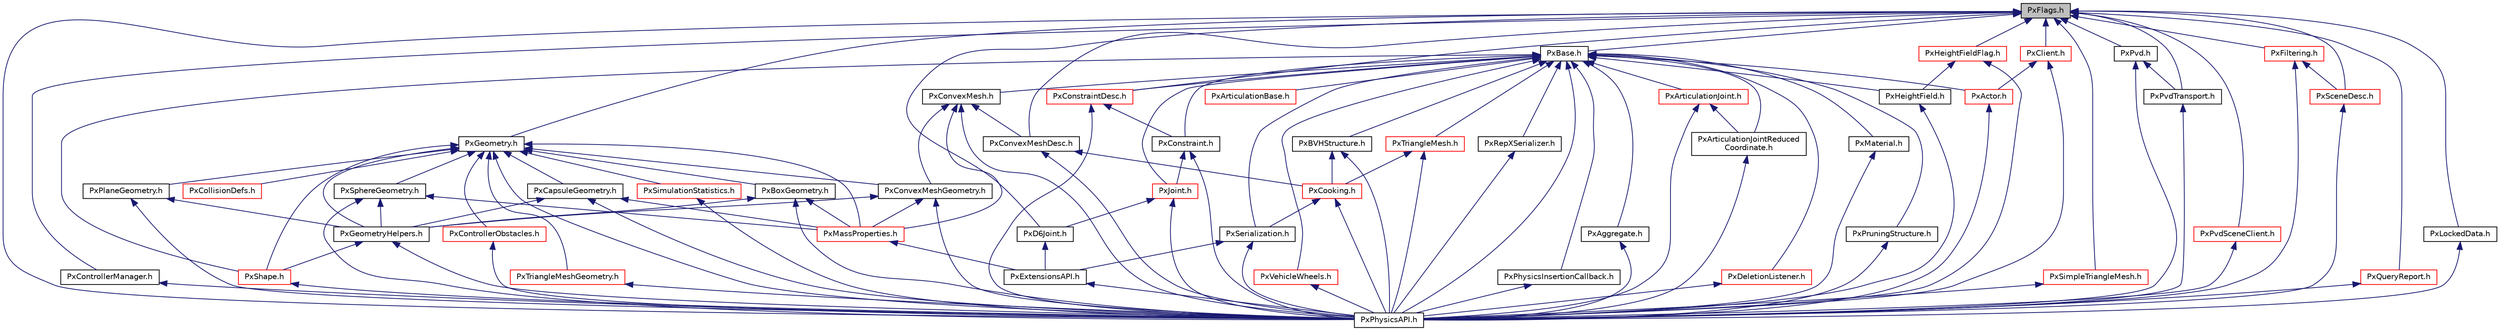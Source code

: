 digraph "PxFlags.h"
{
  edge [fontname="Helvetica",fontsize="10",labelfontname="Helvetica",labelfontsize="10"];
  node [fontname="Helvetica",fontsize="10",shape=record];
  Node0 [label="PxFlags.h",height=0.2,width=0.4,color="black", fillcolor="grey75", style="filled", fontcolor="black"];
  Node0 -> Node1 [dir="back",color="midnightblue",fontsize="10",style="solid",fontname="Helvetica"];
  Node1 [label="PxControllerManager.h",height=0.2,width=0.4,color="black", fillcolor="white", style="filled",URL="$PxControllerManager_8h.html"];
  Node1 -> Node2 [dir="back",color="midnightblue",fontsize="10",style="solid",fontname="Helvetica"];
  Node2 [label="PxPhysicsAPI.h",height=0.2,width=0.4,color="black", fillcolor="white", style="filled",URL="$PxPhysicsAPI_8h.html"];
  Node0 -> Node3 [dir="back",color="midnightblue",fontsize="10",style="solid",fontname="Helvetica"];
  Node3 [label="PxBase.h",height=0.2,width=0.4,color="black", fillcolor="white", style="filled",URL="$PxBase_8h.html"];
  Node3 -> Node4 [dir="back",color="midnightblue",fontsize="10",style="solid",fontname="Helvetica"];
  Node4 [label="PxPhysicsInsertionCallback.h",height=0.2,width=0.4,color="black", fillcolor="white", style="filled",URL="$PxPhysicsInsertionCallback_8h.html"];
  Node4 -> Node2 [dir="back",color="midnightblue",fontsize="10",style="solid",fontname="Helvetica"];
  Node3 -> Node5 [dir="back",color="midnightblue",fontsize="10",style="solid",fontname="Helvetica"];
  Node5 [label="PxJoint.h",height=0.2,width=0.4,color="red", fillcolor="white", style="filled",URL="$PxJoint_8h.html"];
  Node5 -> Node8 [dir="back",color="midnightblue",fontsize="10",style="solid",fontname="Helvetica"];
  Node8 [label="PxD6Joint.h",height=0.2,width=0.4,color="black", fillcolor="white", style="filled",URL="$PxD6Joint_8h.html"];
  Node8 -> Node7 [dir="back",color="midnightblue",fontsize="10",style="solid",fontname="Helvetica"];
  Node7 [label="PxExtensionsAPI.h",height=0.2,width=0.4,color="black", fillcolor="white", style="filled",URL="$PxExtensionsAPI_8h.html"];
  Node7 -> Node2 [dir="back",color="midnightblue",fontsize="10",style="solid",fontname="Helvetica"];
  Node5 -> Node2 [dir="back",color="midnightblue",fontsize="10",style="solid",fontname="Helvetica"];
  Node3 -> Node15 [dir="back",color="midnightblue",fontsize="10",style="solid",fontname="Helvetica"];
  Node15 [label="PxRepXSerializer.h",height=0.2,width=0.4,color="black", fillcolor="white", style="filled",URL="$PxRepXSerializer_8h.html"];
  Node15 -> Node2 [dir="back",color="midnightblue",fontsize="10",style="solid",fontname="Helvetica"];
  Node3 -> Node16 [dir="back",color="midnightblue",fontsize="10",style="solid",fontname="Helvetica"];
  Node16 [label="PxSerialization.h",height=0.2,width=0.4,color="black", fillcolor="white", style="filled",URL="$PxSerialization_8h.html"];
  Node16 -> Node7 [dir="back",color="midnightblue",fontsize="10",style="solid",fontname="Helvetica"];
  Node16 -> Node2 [dir="back",color="midnightblue",fontsize="10",style="solid",fontname="Helvetica"];
  Node3 -> Node17 [dir="back",color="midnightblue",fontsize="10",style="solid",fontname="Helvetica"];
  Node17 [label="PxBVHStructure.h",height=0.2,width=0.4,color="black", fillcolor="white", style="filled",URL="$PxBVHStructure_8h.html"];
  Node17 -> Node18 [dir="back",color="midnightblue",fontsize="10",style="solid",fontname="Helvetica"];
  Node18 [label="PxCooking.h",height=0.2,width=0.4,color="red", fillcolor="white", style="filled",URL="$PxCooking_8h.html"];
  Node18 -> Node16 [dir="back",color="midnightblue",fontsize="10",style="solid",fontname="Helvetica"];
  Node18 -> Node2 [dir="back",color="midnightblue",fontsize="10",style="solid",fontname="Helvetica"];
  Node17 -> Node2 [dir="back",color="midnightblue",fontsize="10",style="solid",fontname="Helvetica"];
  Node3 -> Node20 [dir="back",color="midnightblue",fontsize="10",style="solid",fontname="Helvetica"];
  Node20 [label="PxConvexMesh.h",height=0.2,width=0.4,color="black", fillcolor="white", style="filled",URL="$PxConvexMesh_8h.html"];
  Node20 -> Node21 [dir="back",color="midnightblue",fontsize="10",style="solid",fontname="Helvetica"];
  Node21 [label="PxConvexMeshDesc.h",height=0.2,width=0.4,color="black", fillcolor="white", style="filled",URL="$PxConvexMeshDesc_8h.html"];
  Node21 -> Node18 [dir="back",color="midnightblue",fontsize="10",style="solid",fontname="Helvetica"];
  Node21 -> Node2 [dir="back",color="midnightblue",fontsize="10",style="solid",fontname="Helvetica"];
  Node20 -> Node22 [dir="back",color="midnightblue",fontsize="10",style="solid",fontname="Helvetica"];
  Node22 [label="PxMassProperties.h",height=0.2,width=0.4,color="red", fillcolor="white", style="filled",URL="$PxMassProperties_8h.html"];
  Node22 -> Node7 [dir="back",color="midnightblue",fontsize="10",style="solid",fontname="Helvetica"];
  Node20 -> Node24 [dir="back",color="midnightblue",fontsize="10",style="solid",fontname="Helvetica"];
  Node24 [label="PxConvexMeshGeometry.h",height=0.2,width=0.4,color="black", fillcolor="white", style="filled",URL="$PxConvexMeshGeometry_8h.html"];
  Node24 -> Node22 [dir="back",color="midnightblue",fontsize="10",style="solid",fontname="Helvetica"];
  Node24 -> Node25 [dir="back",color="midnightblue",fontsize="10",style="solid",fontname="Helvetica"];
  Node25 [label="PxGeometryHelpers.h",height=0.2,width=0.4,color="black", fillcolor="white", style="filled",URL="$PxGeometryHelpers_8h.html"];
  Node25 -> Node26 [dir="back",color="midnightblue",fontsize="10",style="solid",fontname="Helvetica"];
  Node26 [label="PxShape.h",height=0.2,width=0.4,color="red", fillcolor="white", style="filled",URL="$PxShape_8h.html"];
  Node26 -> Node2 [dir="back",color="midnightblue",fontsize="10",style="solid",fontname="Helvetica"];
  Node25 -> Node2 [dir="back",color="midnightblue",fontsize="10",style="solid",fontname="Helvetica"];
  Node24 -> Node2 [dir="back",color="midnightblue",fontsize="10",style="solid",fontname="Helvetica"];
  Node20 -> Node2 [dir="back",color="midnightblue",fontsize="10",style="solid",fontname="Helvetica"];
  Node3 -> Node44 [dir="back",color="midnightblue",fontsize="10",style="solid",fontname="Helvetica"];
  Node44 [label="PxHeightField.h",height=0.2,width=0.4,color="black", fillcolor="white", style="filled",URL="$PxHeightField_8h.html"];
  Node44 -> Node2 [dir="back",color="midnightblue",fontsize="10",style="solid",fontname="Helvetica"];
  Node3 -> Node45 [dir="back",color="midnightblue",fontsize="10",style="solid",fontname="Helvetica"];
  Node45 [label="PxTriangleMesh.h",height=0.2,width=0.4,color="red", fillcolor="white", style="filled",URL="$PxTriangleMesh_8h.html"];
  Node45 -> Node18 [dir="back",color="midnightblue",fontsize="10",style="solid",fontname="Helvetica"];
  Node45 -> Node2 [dir="back",color="midnightblue",fontsize="10",style="solid",fontname="Helvetica"];
  Node3 -> Node47 [dir="back",color="midnightblue",fontsize="10",style="solid",fontname="Helvetica"];
  Node47 [label="PxActor.h",height=0.2,width=0.4,color="red", fillcolor="white", style="filled",URL="$PxActor_8h.html"];
  Node47 -> Node2 [dir="back",color="midnightblue",fontsize="10",style="solid",fontname="Helvetica"];
  Node3 -> Node48 [dir="back",color="midnightblue",fontsize="10",style="solid",fontname="Helvetica"];
  Node48 [label="PxAggregate.h",height=0.2,width=0.4,color="black", fillcolor="white", style="filled",URL="$PxAggregate_8h.html"];
  Node48 -> Node2 [dir="back",color="midnightblue",fontsize="10",style="solid",fontname="Helvetica"];
  Node3 -> Node49 [dir="back",color="midnightblue",fontsize="10",style="solid",fontname="Helvetica"];
  Node49 [label="PxArticulationBase.h",height=0.2,width=0.4,color="red", fillcolor="white", style="filled",URL="$PxArticulationBase_8h.html"];
  Node3 -> Node52 [dir="back",color="midnightblue",fontsize="10",style="solid",fontname="Helvetica"];
  Node52 [label="PxArticulationJoint.h",height=0.2,width=0.4,color="red", fillcolor="white", style="filled",URL="$PxArticulationJoint_8h.html"];
  Node52 -> Node53 [dir="back",color="midnightblue",fontsize="10",style="solid",fontname="Helvetica"];
  Node53 [label="PxArticulationJointReduced\lCoordinate.h",height=0.2,width=0.4,color="black", fillcolor="white", style="filled",URL="$PxArticulationJointReducedCoordinate_8h.html"];
  Node53 -> Node2 [dir="back",color="midnightblue",fontsize="10",style="solid",fontname="Helvetica"];
  Node52 -> Node2 [dir="back",color="midnightblue",fontsize="10",style="solid",fontname="Helvetica"];
  Node3 -> Node53 [dir="back",color="midnightblue",fontsize="10",style="solid",fontname="Helvetica"];
  Node3 -> Node26 [dir="back",color="midnightblue",fontsize="10",style="solid",fontname="Helvetica"];
  Node3 -> Node54 [dir="back",color="midnightblue",fontsize="10",style="solid",fontname="Helvetica"];
  Node54 [label="PxConstraintDesc.h",height=0.2,width=0.4,color="red", fillcolor="white", style="filled",URL="$PxConstraintDesc_8h.html"];
  Node54 -> Node55 [dir="back",color="midnightblue",fontsize="10",style="solid",fontname="Helvetica"];
  Node55 [label="PxConstraint.h",height=0.2,width=0.4,color="black", fillcolor="white", style="filled",URL="$PxConstraint_8h.html"];
  Node55 -> Node5 [dir="back",color="midnightblue",fontsize="10",style="solid",fontname="Helvetica"];
  Node55 -> Node2 [dir="back",color="midnightblue",fontsize="10",style="solid",fontname="Helvetica"];
  Node54 -> Node2 [dir="back",color="midnightblue",fontsize="10",style="solid",fontname="Helvetica"];
  Node3 -> Node55 [dir="back",color="midnightblue",fontsize="10",style="solid",fontname="Helvetica"];
  Node3 -> Node58 [dir="back",color="midnightblue",fontsize="10",style="solid",fontname="Helvetica"];
  Node58 [label="PxDeletionListener.h",height=0.2,width=0.4,color="red", fillcolor="white", style="filled",URL="$PxDeletionListener_8h.html"];
  Node58 -> Node2 [dir="back",color="midnightblue",fontsize="10",style="solid",fontname="Helvetica"];
  Node3 -> Node59 [dir="back",color="midnightblue",fontsize="10",style="solid",fontname="Helvetica"];
  Node59 [label="PxMaterial.h",height=0.2,width=0.4,color="black", fillcolor="white", style="filled",URL="$PxMaterial_8h.html"];
  Node59 -> Node2 [dir="back",color="midnightblue",fontsize="10",style="solid",fontname="Helvetica"];
  Node3 -> Node2 [dir="back",color="midnightblue",fontsize="10",style="solid",fontname="Helvetica"];
  Node3 -> Node60 [dir="back",color="midnightblue",fontsize="10",style="solid",fontname="Helvetica"];
  Node60 [label="PxPruningStructure.h",height=0.2,width=0.4,color="black", fillcolor="white", style="filled",URL="$PxPruningStructure_8h.html"];
  Node60 -> Node2 [dir="back",color="midnightblue",fontsize="10",style="solid",fontname="Helvetica"];
  Node3 -> Node33 [dir="back",color="midnightblue",fontsize="10",style="solid",fontname="Helvetica"];
  Node33 [label="PxVehicleWheels.h",height=0.2,width=0.4,color="red", fillcolor="white", style="filled",URL="$PxVehicleWheels_8h.html"];
  Node33 -> Node2 [dir="back",color="midnightblue",fontsize="10",style="solid",fontname="Helvetica"];
  Node0 -> Node21 [dir="back",color="midnightblue",fontsize="10",style="solid",fontname="Helvetica"];
  Node0 -> Node8 [dir="back",color="midnightblue",fontsize="10",style="solid",fontname="Helvetica"];
  Node0 -> Node61 [dir="back",color="midnightblue",fontsize="10",style="solid",fontname="Helvetica"];
  Node61 [label="PxGeometry.h",height=0.2,width=0.4,color="black", fillcolor="white", style="filled",URL="$PxGeometry_8h.html"];
  Node61 -> Node62 [dir="back",color="midnightblue",fontsize="10",style="solid",fontname="Helvetica"];
  Node62 [label="PxControllerObstacles.h",height=0.2,width=0.4,color="red", fillcolor="white", style="filled",URL="$PxControllerObstacles_8h.html"];
  Node62 -> Node2 [dir="back",color="midnightblue",fontsize="10",style="solid",fontname="Helvetica"];
  Node61 -> Node66 [dir="back",color="midnightblue",fontsize="10",style="solid",fontname="Helvetica"];
  Node66 [label="PxCollisionDefs.h",height=0.2,width=0.4,color="red", fillcolor="white", style="filled",URL="$PxCollisionDefs_8h.html"];
  Node61 -> Node22 [dir="back",color="midnightblue",fontsize="10",style="solid",fontname="Helvetica"];
  Node61 -> Node67 [dir="back",color="midnightblue",fontsize="10",style="solid",fontname="Helvetica"];
  Node67 [label="PxBoxGeometry.h",height=0.2,width=0.4,color="black", fillcolor="white", style="filled",URL="$PxBoxGeometry_8h.html"];
  Node67 -> Node22 [dir="back",color="midnightblue",fontsize="10",style="solid",fontname="Helvetica"];
  Node67 -> Node25 [dir="back",color="midnightblue",fontsize="10",style="solid",fontname="Helvetica"];
  Node67 -> Node2 [dir="back",color="midnightblue",fontsize="10",style="solid",fontname="Helvetica"];
  Node61 -> Node68 [dir="back",color="midnightblue",fontsize="10",style="solid",fontname="Helvetica"];
  Node68 [label="PxCapsuleGeometry.h",height=0.2,width=0.4,color="black", fillcolor="white", style="filled",URL="$PxCapsuleGeometry_8h.html"];
  Node68 -> Node22 [dir="back",color="midnightblue",fontsize="10",style="solid",fontname="Helvetica"];
  Node68 -> Node25 [dir="back",color="midnightblue",fontsize="10",style="solid",fontname="Helvetica"];
  Node68 -> Node2 [dir="back",color="midnightblue",fontsize="10",style="solid",fontname="Helvetica"];
  Node61 -> Node24 [dir="back",color="midnightblue",fontsize="10",style="solid",fontname="Helvetica"];
  Node61 -> Node25 [dir="back",color="midnightblue",fontsize="10",style="solid",fontname="Helvetica"];
  Node61 -> Node69 [dir="back",color="midnightblue",fontsize="10",style="solid",fontname="Helvetica"];
  Node69 [label="PxSphereGeometry.h",height=0.2,width=0.4,color="black", fillcolor="white", style="filled",URL="$PxSphereGeometry_8h.html"];
  Node69 -> Node22 [dir="back",color="midnightblue",fontsize="10",style="solid",fontname="Helvetica"];
  Node69 -> Node25 [dir="back",color="midnightblue",fontsize="10",style="solid",fontname="Helvetica"];
  Node69 -> Node2 [dir="back",color="midnightblue",fontsize="10",style="solid",fontname="Helvetica"];
  Node61 -> Node70 [dir="back",color="midnightblue",fontsize="10",style="solid",fontname="Helvetica"];
  Node70 [label="PxPlaneGeometry.h",height=0.2,width=0.4,color="black", fillcolor="white", style="filled",URL="$PxPlaneGeometry_8h.html"];
  Node70 -> Node25 [dir="back",color="midnightblue",fontsize="10",style="solid",fontname="Helvetica"];
  Node70 -> Node2 [dir="back",color="midnightblue",fontsize="10",style="solid",fontname="Helvetica"];
  Node61 -> Node71 [dir="back",color="midnightblue",fontsize="10",style="solid",fontname="Helvetica"];
  Node71 [label="PxTriangleMeshGeometry.h",height=0.2,width=0.4,color="red", fillcolor="white", style="filled",URL="$PxTriangleMeshGeometry_8h.html"];
  Node71 -> Node2 [dir="back",color="midnightblue",fontsize="10",style="solid",fontname="Helvetica"];
  Node61 -> Node26 [dir="back",color="midnightblue",fontsize="10",style="solid",fontname="Helvetica"];
  Node61 -> Node2 [dir="back",color="midnightblue",fontsize="10",style="solid",fontname="Helvetica"];
  Node61 -> Node73 [dir="back",color="midnightblue",fontsize="10",style="solid",fontname="Helvetica"];
  Node73 [label="PxSimulationStatistics.h",height=0.2,width=0.4,color="red", fillcolor="white", style="filled",URL="$PxSimulationStatistics_8h.html"];
  Node73 -> Node2 [dir="back",color="midnightblue",fontsize="10",style="solid",fontname="Helvetica"];
  Node0 -> Node77 [dir="back",color="midnightblue",fontsize="10",style="solid",fontname="Helvetica"];
  Node77 [label="PxHeightFieldFlag.h",height=0.2,width=0.4,color="red", fillcolor="white", style="filled",URL="$PxHeightFieldFlag_8h.html"];
  Node77 -> Node44 [dir="back",color="midnightblue",fontsize="10",style="solid",fontname="Helvetica"];
  Node77 -> Node2 [dir="back",color="midnightblue",fontsize="10",style="solid",fontname="Helvetica"];
  Node0 -> Node79 [dir="back",color="midnightblue",fontsize="10",style="solid",fontname="Helvetica"];
  Node79 [label="PxSimpleTriangleMesh.h",height=0.2,width=0.4,color="red", fillcolor="white", style="filled",URL="$PxSimpleTriangleMesh_8h.html"];
  Node79 -> Node2 [dir="back",color="midnightblue",fontsize="10",style="solid",fontname="Helvetica"];
  Node0 -> Node81 [dir="back",color="midnightblue",fontsize="10",style="solid",fontname="Helvetica"];
  Node81 [label="PxPvd.h",height=0.2,width=0.4,color="black", fillcolor="white", style="filled",URL="$PxPvd_8h.html"];
  Node81 -> Node82 [dir="back",color="midnightblue",fontsize="10",style="solid",fontname="Helvetica"];
  Node82 [label="PxPvdTransport.h",height=0.2,width=0.4,color="black", fillcolor="white", style="filled",URL="$PxPvdTransport_8h.html"];
  Node82 -> Node2 [dir="back",color="midnightblue",fontsize="10",style="solid",fontname="Helvetica"];
  Node81 -> Node2 [dir="back",color="midnightblue",fontsize="10",style="solid",fontname="Helvetica"];
  Node0 -> Node83 [dir="back",color="midnightblue",fontsize="10",style="solid",fontname="Helvetica"];
  Node83 [label="PxPvdSceneClient.h",height=0.2,width=0.4,color="red", fillcolor="white", style="filled",URL="$PxPvdSceneClient_8h.html"];
  Node83 -> Node2 [dir="back",color="midnightblue",fontsize="10",style="solid",fontname="Helvetica"];
  Node0 -> Node82 [dir="back",color="midnightblue",fontsize="10",style="solid",fontname="Helvetica"];
  Node0 -> Node84 [dir="back",color="midnightblue",fontsize="10",style="solid",fontname="Helvetica"];
  Node84 [label="PxClient.h",height=0.2,width=0.4,color="red", fillcolor="white", style="filled",URL="$PxClient_8h.html"];
  Node84 -> Node47 [dir="back",color="midnightblue",fontsize="10",style="solid",fontname="Helvetica"];
  Node84 -> Node2 [dir="back",color="midnightblue",fontsize="10",style="solid",fontname="Helvetica"];
  Node0 -> Node88 [dir="back",color="midnightblue",fontsize="10",style="solid",fontname="Helvetica"];
  Node88 [label="PxFiltering.h",height=0.2,width=0.4,color="red", fillcolor="white", style="filled",URL="$PxFiltering_8h.html"];
  Node88 -> Node2 [dir="back",color="midnightblue",fontsize="10",style="solid",fontname="Helvetica"];
  Node88 -> Node91 [dir="back",color="midnightblue",fontsize="10",style="solid",fontname="Helvetica"];
  Node91 [label="PxSceneDesc.h",height=0.2,width=0.4,color="red", fillcolor="white", style="filled",URL="$PxSceneDesc_8h.html"];
  Node91 -> Node2 [dir="back",color="midnightblue",fontsize="10",style="solid",fontname="Helvetica"];
  Node0 -> Node93 [dir="back",color="midnightblue",fontsize="10",style="solid",fontname="Helvetica"];
  Node93 [label="PxQueryReport.h",height=0.2,width=0.4,color="red", fillcolor="white", style="filled",URL="$PxQueryReport_8h.html"];
  Node93 -> Node2 [dir="back",color="midnightblue",fontsize="10",style="solid",fontname="Helvetica"];
  Node0 -> Node54 [dir="back",color="midnightblue",fontsize="10",style="solid",fontname="Helvetica"];
  Node0 -> Node96 [dir="back",color="midnightblue",fontsize="10",style="solid",fontname="Helvetica"];
  Node96 [label="PxLockedData.h",height=0.2,width=0.4,color="black", fillcolor="white", style="filled",URL="$PxLockedData_8h.html"];
  Node96 -> Node2 [dir="back",color="midnightblue",fontsize="10",style="solid",fontname="Helvetica"];
  Node0 -> Node2 [dir="back",color="midnightblue",fontsize="10",style="solid",fontname="Helvetica"];
  Node0 -> Node91 [dir="back",color="midnightblue",fontsize="10",style="solid",fontname="Helvetica"];
}
